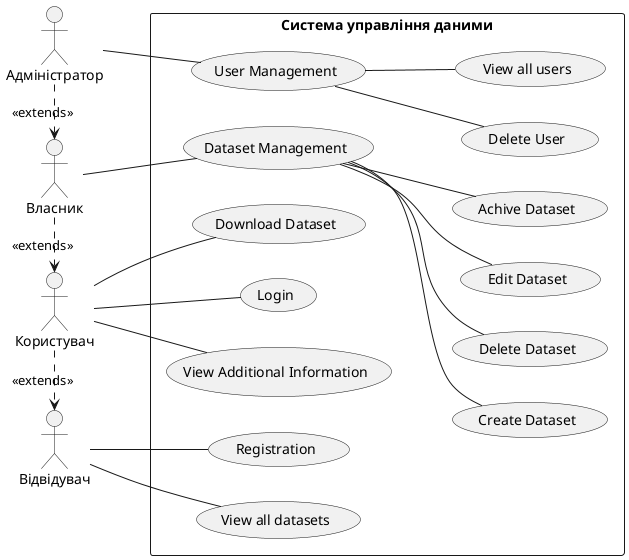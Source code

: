 @startuml

left to right direction
skinparam packageStyle rectangle

actor Відвідувач
actor Користувач
actor Власник
actor Адміністратор

rectangle "Система управління даними" {
  (Відвідувач) -- (View all datasets)
  (Відвідувач) -- (Registration)
  (Користувач) .> (Відвідувач) : <<extends>>
  (Власник) .> (Користувач) : <<extends>>
  (Адміністратор) .> (Власник) : <<extends>>
  (Користувач) -- (View Additional Information)
  (Користувач) -- (Download Dataset)
  (Користувач) -- (Login)
  (Власник) -- (Dataset Management)
  (Dataset Management) -- (Create Dataset)
  (Dataset Management) -- (Delete Dataset)
  (Dataset Management) -- (Edit Dataset)
  (Dataset Management) -- (Achive Dataset)
  (Адміністратор) -- (User Management)
  (User Management) -- (Delete User)
  (User Management) -- (View all users)
}

@enduml